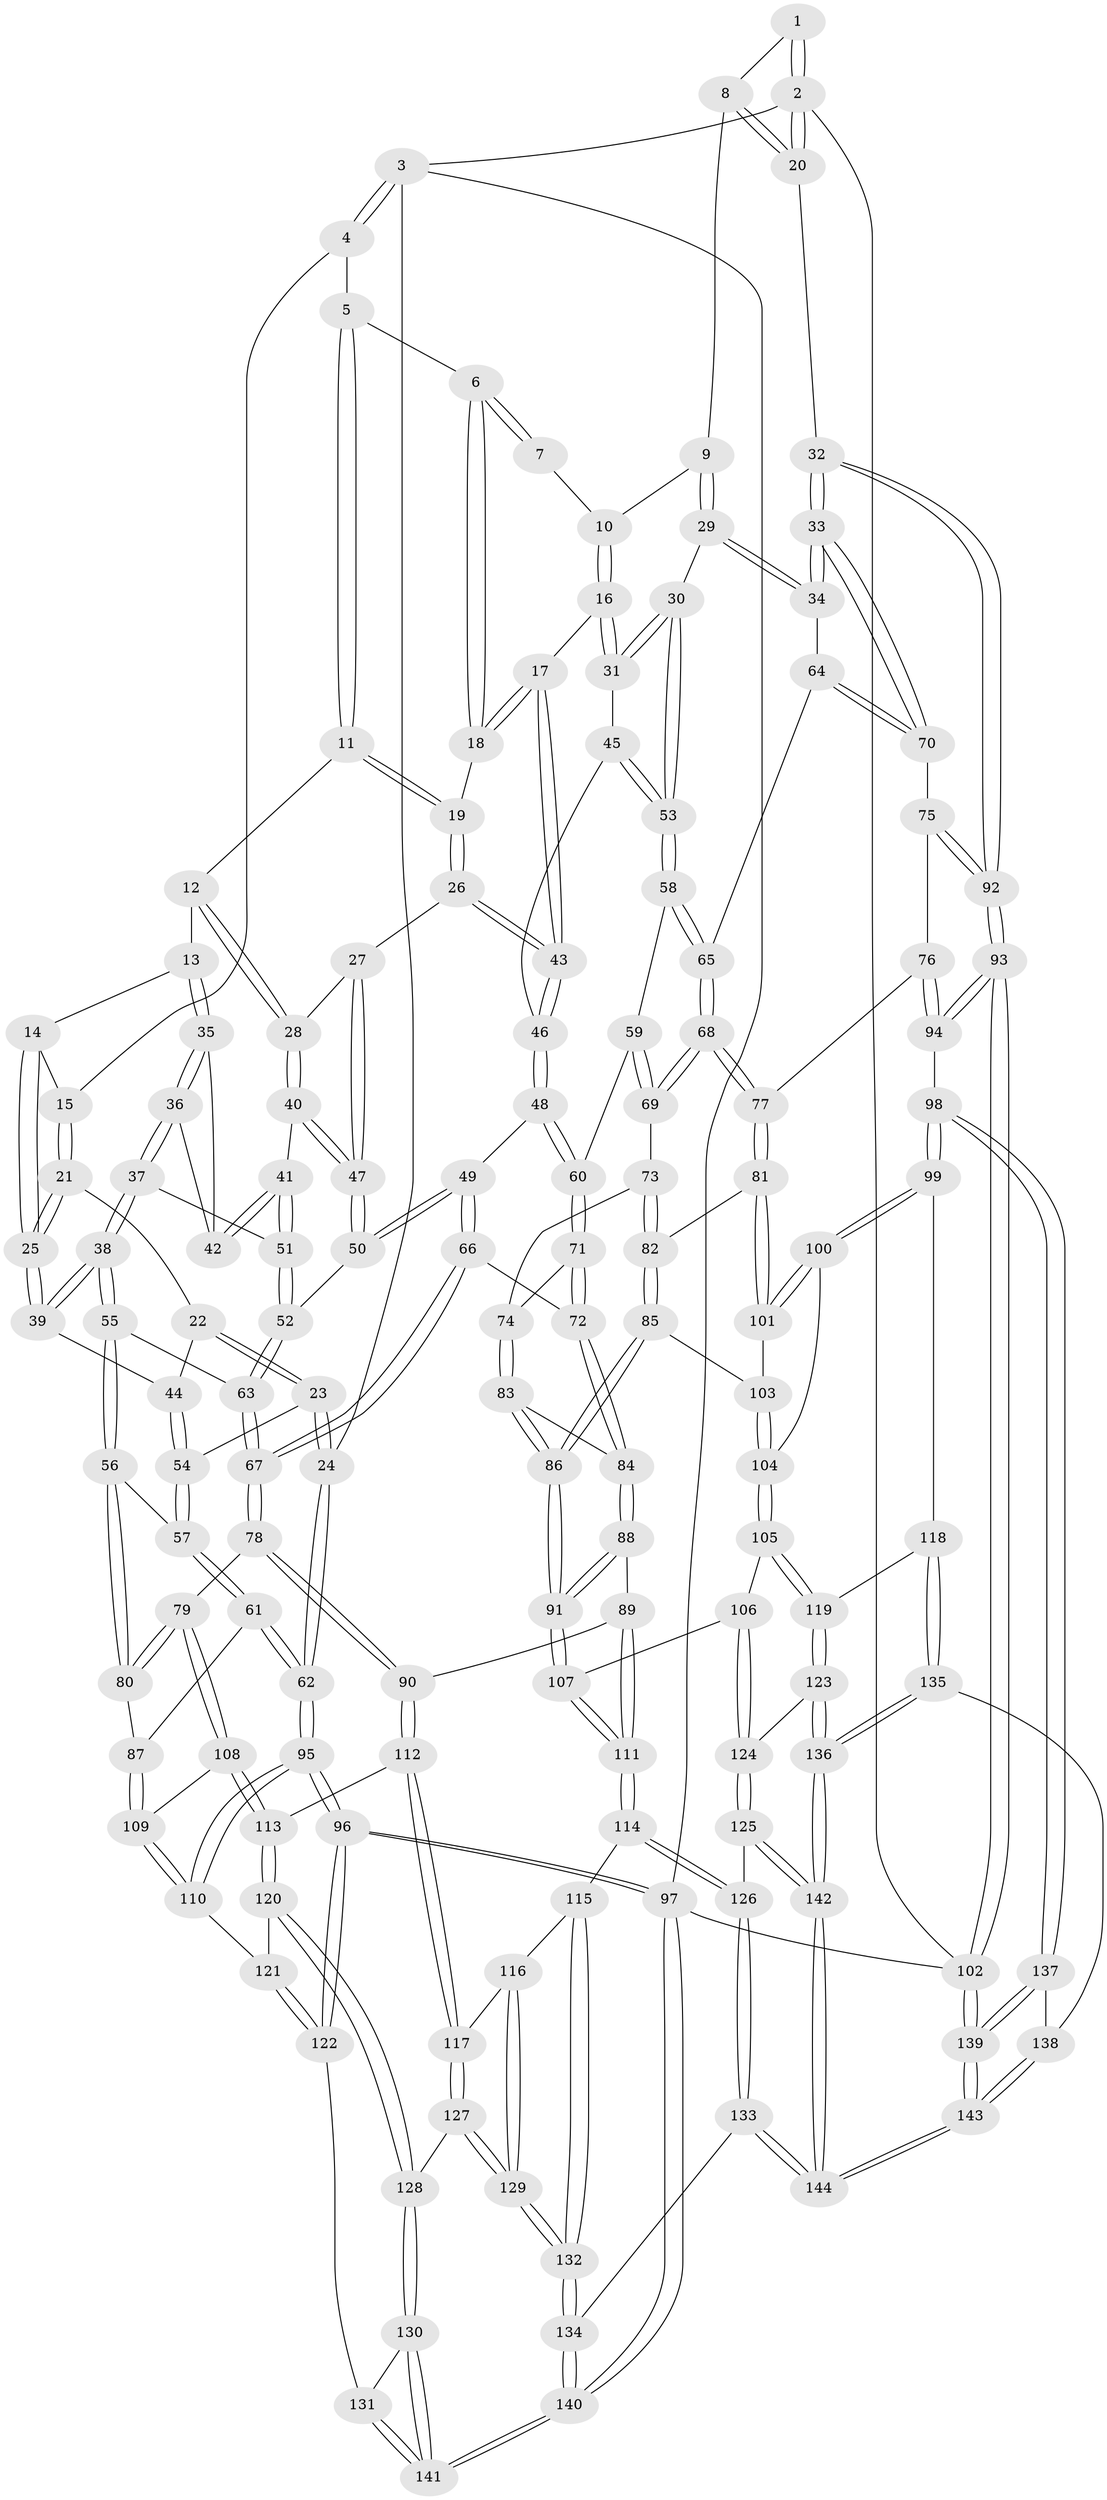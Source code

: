 // Generated by graph-tools (version 1.1) at 2025/27/03/15/25 16:27:57]
// undirected, 144 vertices, 357 edges
graph export_dot {
graph [start="1"]
  node [color=gray90,style=filled];
  1 [pos="+0.8335905885900516+0"];
  2 [pos="+1+0"];
  3 [pos="+0+0"];
  4 [pos="+0.18012940053383336+0"];
  5 [pos="+0.21247276716435834+0"];
  6 [pos="+0.5754387955815884+0"];
  7 [pos="+0.6847250533488749+0"];
  8 [pos="+0.9342219129295329+0.09555283910556239"];
  9 [pos="+0.8768315143275397+0.11958495884312954"];
  10 [pos="+0.7482410404086514+0"];
  11 [pos="+0.34155642765005784+0.10139850158920119"];
  12 [pos="+0.33845444077052067+0.14427186808517503"];
  13 [pos="+0.2923897766880821+0.16261530515589306"];
  14 [pos="+0.2240766406923138+0.11955753737299209"];
  15 [pos="+0.19211103204631322+0.044748775416464645"];
  16 [pos="+0.7462521630788503+0.17041459961886368"];
  17 [pos="+0.7371643266026393+0.16923952172512446"];
  18 [pos="+0.5547630097254576+0"];
  19 [pos="+0.540877590190544+0.05901711707043832"];
  20 [pos="+1+0.04884237698896858"];
  21 [pos="+0.10893576718874586+0.16525570525121683"];
  22 [pos="+0.0639627744007021+0.17102850264118957"];
  23 [pos="+0+0.14287905130479123"];
  24 [pos="+0+0.04319728186726332"];
  25 [pos="+0.18067775881145468+0.23633196369117243"];
  26 [pos="+0.535605100483919+0.1282474640544079"];
  27 [pos="+0.43239207678805364+0.18217976138247685"];
  28 [pos="+0.41700799827811863+0.18799657599487685"];
  29 [pos="+0.8449500249638406+0.24412135495021503"];
  30 [pos="+0.818038362825501+0.24314055820590896"];
  31 [pos="+0.7637885053964455+0.1902001270156481"];
  32 [pos="+1+0.3328423639711851"];
  33 [pos="+1+0.32815821322216765"];
  34 [pos="+0.8697960125643526+0.2648123937769741"];
  35 [pos="+0.2892269462250903+0.19221957718192448"];
  36 [pos="+0.27173409455983405+0.2358454980387072"];
  37 [pos="+0.2516780980715325+0.27170871042258044"];
  38 [pos="+0.22676440387881386+0.28355051117741875"];
  39 [pos="+0.18150042933135602+0.24030770144308267"];
  40 [pos="+0.39496554198216055+0.22484613750081897"];
  41 [pos="+0.38530965964532626+0.2351843704207425"];
  42 [pos="+0.35858728535986245+0.22760816702586698"];
  43 [pos="+0.5638954062828058+0.17800319411340337"];
  44 [pos="+0.10803752759164593+0.2659552887324435"];
  45 [pos="+0.6267021846116908+0.23619606473312485"];
  46 [pos="+0.5682301189070873+0.19683297344364803"];
  47 [pos="+0.4686584082849785+0.3208889579656621"];
  48 [pos="+0.5246904654782191+0.35603894791955815"];
  49 [pos="+0.49149735184953364+0.35284614265110137"];
  50 [pos="+0.48384362550387183+0.34980274520481897"];
  51 [pos="+0.35920090148336287+0.2914990945978099"];
  52 [pos="+0.3778059909863187+0.3370414055297874"];
  53 [pos="+0.7147199312055611+0.30614486486760817"];
  54 [pos="+0.07678753171605085+0.29406222760184497"];
  55 [pos="+0.21470499746982008+0.36266635874602776"];
  56 [pos="+0.14792187978115667+0.4148169855840253"];
  57 [pos="+0.07915006362643798+0.40992833132436646"];
  58 [pos="+0.7087794337804454+0.3220010443621218"];
  59 [pos="+0.6656022949486544+0.3715689722691551"];
  60 [pos="+0.5275111170261572+0.35986446151536117"];
  61 [pos="+0+0.47518949917993897"];
  62 [pos="+0+0.48276949523477114"];
  63 [pos="+0.32532839790450857+0.41154680726274506"];
  64 [pos="+0.8354318885045176+0.3993937686555497"];
  65 [pos="+0.7888185438388826+0.4187944685077513"];
  66 [pos="+0.3697192165395717+0.4783953698705213"];
  67 [pos="+0.3483679505930987+0.4782182123443576"];
  68 [pos="+0.7613451141784532+0.45864813409848726"];
  69 [pos="+0.6771651565956653+0.4222912894464647"];
  70 [pos="+0.876327492879978+0.4452163161335686"];
  71 [pos="+0.5302804500376727+0.4217834228209572"];
  72 [pos="+0.4320128734464143+0.4990162894623238"];
  73 [pos="+0.6566180611876579+0.459032865282823"];
  74 [pos="+0.5404897221791146+0.4393782445171355"];
  75 [pos="+0.8748446497463616+0.5131028909454267"];
  76 [pos="+0.8352363121887934+0.5513584459210956"];
  77 [pos="+0.7741035678623212+0.5460678372396737"];
  78 [pos="+0.27034696142690806+0.5945281191874325"];
  79 [pos="+0.26779959503589496+0.594760035551947"];
  80 [pos="+0.220878860617528+0.5546176734819379"];
  81 [pos="+0.7716655770377219+0.5476779721514089"];
  82 [pos="+0.654952087000878+0.4838005250973954"];
  83 [pos="+0.5512845636306086+0.48513327448587124"];
  84 [pos="+0.4509336205194246+0.527918077526151"];
  85 [pos="+0.5940433086831821+0.5619953035754994"];
  86 [pos="+0.5834501432922318+0.5643034474499007"];
  87 [pos="+0.06210072045995847+0.5677916610290215"];
  88 [pos="+0.4863741046096265+0.6093063421319885"];
  89 [pos="+0.329506360955665+0.6168511698982699"];
  90 [pos="+0.2940508230822298+0.6115300028751918"];
  91 [pos="+0.5251120946682236+0.632040872118336"];
  92 [pos="+1+0.5276256069492121"];
  93 [pos="+1+0.6855059934673232"];
  94 [pos="+0.9494318211484797+0.7396556533520047"];
  95 [pos="+0+0.6731930847548264"];
  96 [pos="+0+0.9786823450628083"];
  97 [pos="+0+1"];
  98 [pos="+0.9202595030163668+0.7596753647829387"];
  99 [pos="+0.8639800331804999+0.7681439783902256"];
  100 [pos="+0.7583674436673804+0.6819986151746303"];
  101 [pos="+0.751664278478177+0.5712981361076374"];
  102 [pos="+1+1"];
  103 [pos="+0.679347021171353+0.5879173157760335"];
  104 [pos="+0.6673330658341434+0.7017053486668526"];
  105 [pos="+0.65288122462499+0.7132067649574526"];
  106 [pos="+0.5546665186419899+0.7258831254124388"];
  107 [pos="+0.5372358815372946+0.7211745844270109"];
  108 [pos="+0.16337293315341303+0.7135828688781062"];
  109 [pos="+0.10063416186016745+0.6720768448475064"];
  110 [pos="+0+0.696894614776635"];
  111 [pos="+0.489414666189312+0.7679928390705565"];
  112 [pos="+0.3438939204048397+0.7476556963020003"];
  113 [pos="+0.16149282927780187+0.7477384238929916"];
  114 [pos="+0.480208605445505+0.7802832067052468"];
  115 [pos="+0.44827451308481087+0.788880031053102"];
  116 [pos="+0.37365590391435977+0.7866586630405147"];
  117 [pos="+0.36330856481185986+0.7808548454946842"];
  118 [pos="+0.8464519396463417+0.7809069324340143"];
  119 [pos="+0.7351141599369435+0.8152232682101896"];
  120 [pos="+0.15958935265334964+0.7599475344549735"];
  121 [pos="+0.04642002020264886+0.7688339477998853"];
  122 [pos="+0+0.8945855785149105"];
  123 [pos="+0.689432992789539+0.86627336147928"];
  124 [pos="+0.6601583788594555+0.8640093117279524"];
  125 [pos="+0.5804952613207046+0.9202369153830398"];
  126 [pos="+0.5322580363620553+0.9244975037578604"];
  127 [pos="+0.19246693295952283+0.8303616143807043"];
  128 [pos="+0.17410764909170426+0.81992140941757"];
  129 [pos="+0.29632626229383563+0.9676218579548687"];
  130 [pos="+0.1586678411634674+0.8348056106697646"];
  131 [pos="+0.07097320399166841+0.8977946042179538"];
  132 [pos="+0.33453149159452944+1"];
  133 [pos="+0.37998988230447917+1"];
  134 [pos="+0.350172522569142+1"];
  135 [pos="+0.7962469939004471+0.9359428167160789"];
  136 [pos="+0.74664808837513+0.9890910387253451"];
  137 [pos="+0.9208346587463676+0.8479410186377941"];
  138 [pos="+0.8667143665627993+0.9339426463284897"];
  139 [pos="+1+1"];
  140 [pos="+0.2064923685544257+1"];
  141 [pos="+0.16296299929844651+1"];
  142 [pos="+0.7376392806202031+1"];
  143 [pos="+1+1"];
  144 [pos="+0.7635147058574706+1"];
  1 -- 2;
  1 -- 2;
  1 -- 8;
  2 -- 3;
  2 -- 20;
  2 -- 20;
  2 -- 102;
  3 -- 4;
  3 -- 4;
  3 -- 24;
  3 -- 97;
  4 -- 5;
  4 -- 15;
  5 -- 6;
  5 -- 11;
  5 -- 11;
  6 -- 7;
  6 -- 7;
  6 -- 18;
  6 -- 18;
  7 -- 10;
  8 -- 9;
  8 -- 20;
  8 -- 20;
  9 -- 10;
  9 -- 29;
  9 -- 29;
  10 -- 16;
  10 -- 16;
  11 -- 12;
  11 -- 19;
  11 -- 19;
  12 -- 13;
  12 -- 28;
  12 -- 28;
  13 -- 14;
  13 -- 35;
  13 -- 35;
  14 -- 15;
  14 -- 25;
  14 -- 25;
  15 -- 21;
  15 -- 21;
  16 -- 17;
  16 -- 31;
  16 -- 31;
  17 -- 18;
  17 -- 18;
  17 -- 43;
  17 -- 43;
  18 -- 19;
  19 -- 26;
  19 -- 26;
  20 -- 32;
  21 -- 22;
  21 -- 25;
  21 -- 25;
  22 -- 23;
  22 -- 23;
  22 -- 44;
  23 -- 24;
  23 -- 24;
  23 -- 54;
  24 -- 62;
  24 -- 62;
  25 -- 39;
  25 -- 39;
  26 -- 27;
  26 -- 43;
  26 -- 43;
  27 -- 28;
  27 -- 47;
  27 -- 47;
  28 -- 40;
  28 -- 40;
  29 -- 30;
  29 -- 34;
  29 -- 34;
  30 -- 31;
  30 -- 31;
  30 -- 53;
  30 -- 53;
  31 -- 45;
  32 -- 33;
  32 -- 33;
  32 -- 92;
  32 -- 92;
  33 -- 34;
  33 -- 34;
  33 -- 70;
  33 -- 70;
  34 -- 64;
  35 -- 36;
  35 -- 36;
  35 -- 42;
  36 -- 37;
  36 -- 37;
  36 -- 42;
  37 -- 38;
  37 -- 38;
  37 -- 51;
  38 -- 39;
  38 -- 39;
  38 -- 55;
  38 -- 55;
  39 -- 44;
  40 -- 41;
  40 -- 47;
  40 -- 47;
  41 -- 42;
  41 -- 42;
  41 -- 51;
  41 -- 51;
  43 -- 46;
  43 -- 46;
  44 -- 54;
  44 -- 54;
  45 -- 46;
  45 -- 53;
  45 -- 53;
  46 -- 48;
  46 -- 48;
  47 -- 50;
  47 -- 50;
  48 -- 49;
  48 -- 60;
  48 -- 60;
  49 -- 50;
  49 -- 50;
  49 -- 66;
  49 -- 66;
  50 -- 52;
  51 -- 52;
  51 -- 52;
  52 -- 63;
  52 -- 63;
  53 -- 58;
  53 -- 58;
  54 -- 57;
  54 -- 57;
  55 -- 56;
  55 -- 56;
  55 -- 63;
  56 -- 57;
  56 -- 80;
  56 -- 80;
  57 -- 61;
  57 -- 61;
  58 -- 59;
  58 -- 65;
  58 -- 65;
  59 -- 60;
  59 -- 69;
  59 -- 69;
  60 -- 71;
  60 -- 71;
  61 -- 62;
  61 -- 62;
  61 -- 87;
  62 -- 95;
  62 -- 95;
  63 -- 67;
  63 -- 67;
  64 -- 65;
  64 -- 70;
  64 -- 70;
  65 -- 68;
  65 -- 68;
  66 -- 67;
  66 -- 67;
  66 -- 72;
  67 -- 78;
  67 -- 78;
  68 -- 69;
  68 -- 69;
  68 -- 77;
  68 -- 77;
  69 -- 73;
  70 -- 75;
  71 -- 72;
  71 -- 72;
  71 -- 74;
  72 -- 84;
  72 -- 84;
  73 -- 74;
  73 -- 82;
  73 -- 82;
  74 -- 83;
  74 -- 83;
  75 -- 76;
  75 -- 92;
  75 -- 92;
  76 -- 77;
  76 -- 94;
  76 -- 94;
  77 -- 81;
  77 -- 81;
  78 -- 79;
  78 -- 90;
  78 -- 90;
  79 -- 80;
  79 -- 80;
  79 -- 108;
  79 -- 108;
  80 -- 87;
  81 -- 82;
  81 -- 101;
  81 -- 101;
  82 -- 85;
  82 -- 85;
  83 -- 84;
  83 -- 86;
  83 -- 86;
  84 -- 88;
  84 -- 88;
  85 -- 86;
  85 -- 86;
  85 -- 103;
  86 -- 91;
  86 -- 91;
  87 -- 109;
  87 -- 109;
  88 -- 89;
  88 -- 91;
  88 -- 91;
  89 -- 90;
  89 -- 111;
  89 -- 111;
  90 -- 112;
  90 -- 112;
  91 -- 107;
  91 -- 107;
  92 -- 93;
  92 -- 93;
  93 -- 94;
  93 -- 94;
  93 -- 102;
  93 -- 102;
  94 -- 98;
  95 -- 96;
  95 -- 96;
  95 -- 110;
  95 -- 110;
  96 -- 97;
  96 -- 97;
  96 -- 122;
  96 -- 122;
  97 -- 140;
  97 -- 140;
  97 -- 102;
  98 -- 99;
  98 -- 99;
  98 -- 137;
  98 -- 137;
  99 -- 100;
  99 -- 100;
  99 -- 118;
  100 -- 101;
  100 -- 101;
  100 -- 104;
  101 -- 103;
  102 -- 139;
  102 -- 139;
  103 -- 104;
  103 -- 104;
  104 -- 105;
  104 -- 105;
  105 -- 106;
  105 -- 119;
  105 -- 119;
  106 -- 107;
  106 -- 124;
  106 -- 124;
  107 -- 111;
  107 -- 111;
  108 -- 109;
  108 -- 113;
  108 -- 113;
  109 -- 110;
  109 -- 110;
  110 -- 121;
  111 -- 114;
  111 -- 114;
  112 -- 113;
  112 -- 117;
  112 -- 117;
  113 -- 120;
  113 -- 120;
  114 -- 115;
  114 -- 126;
  114 -- 126;
  115 -- 116;
  115 -- 132;
  115 -- 132;
  116 -- 117;
  116 -- 129;
  116 -- 129;
  117 -- 127;
  117 -- 127;
  118 -- 119;
  118 -- 135;
  118 -- 135;
  119 -- 123;
  119 -- 123;
  120 -- 121;
  120 -- 128;
  120 -- 128;
  121 -- 122;
  121 -- 122;
  122 -- 131;
  123 -- 124;
  123 -- 136;
  123 -- 136;
  124 -- 125;
  124 -- 125;
  125 -- 126;
  125 -- 142;
  125 -- 142;
  126 -- 133;
  126 -- 133;
  127 -- 128;
  127 -- 129;
  127 -- 129;
  128 -- 130;
  128 -- 130;
  129 -- 132;
  129 -- 132;
  130 -- 131;
  130 -- 141;
  130 -- 141;
  131 -- 141;
  131 -- 141;
  132 -- 134;
  132 -- 134;
  133 -- 134;
  133 -- 144;
  133 -- 144;
  134 -- 140;
  134 -- 140;
  135 -- 136;
  135 -- 136;
  135 -- 138;
  136 -- 142;
  136 -- 142;
  137 -- 138;
  137 -- 139;
  137 -- 139;
  138 -- 143;
  138 -- 143;
  139 -- 143;
  139 -- 143;
  140 -- 141;
  140 -- 141;
  142 -- 144;
  142 -- 144;
  143 -- 144;
  143 -- 144;
}
